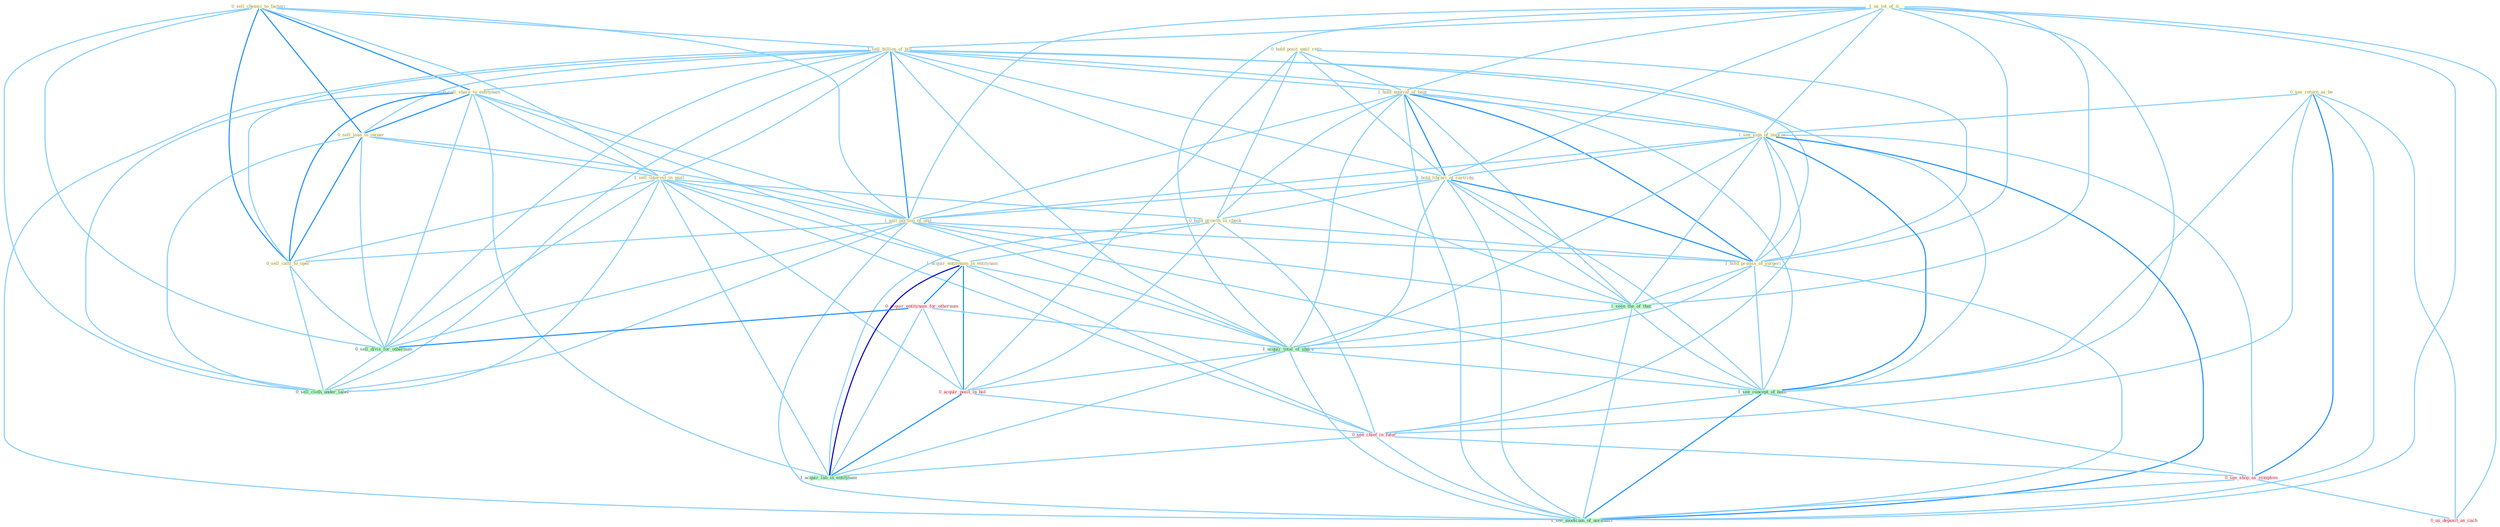 Graph G{ 
    node
    [shape=polygon,style=filled,width=.5,height=.06,color="#BDFCC9",fixedsize=true,fontsize=4,
    fontcolor="#2f4f4f"];
    {node
    [color="#ffffe0", fontcolor="#8b7d6b"] "0_sell_chemic_to_factori " "1_us_lot_of_it " "0_see_return_as_be " "0_hold_posit_until_retir " "1_sell_billion_of_bill " "1_hold_equival_of_hear " "1_see_sign_of_improv " "0_sell_share_to_entitynam " "1_hold_librari_of_cartridg " "0_sell_loan_to_owner " "1_sell_interest_in_mall " "1_sell_portion_of_unit " "0_hold_growth_in_check " "0_sell_cattl_to_oper " "1_hold_promis_of_surgeri " "1_acquir_entitynam_in_entitynam "}
{node [color="#fff0f5", fontcolor="#b22222"] "0_acquir_entitynam_for_othernum " "0_acquir_posit_in_bid " "0_see_chief_in_futur " "0_see_shop_as_symptom " "0_us_deposit_as_cach "}
edge [color="#B0E2FF"];

	"0_sell_chemic_to_factori " -- "1_sell_billion_of_bill " [w="1", color="#87cefa" ];
	"0_sell_chemic_to_factori " -- "0_sell_share_to_entitynam " [w="2", color="#1e90ff" , len=0.8];
	"0_sell_chemic_to_factori " -- "0_sell_loan_to_owner " [w="2", color="#1e90ff" , len=0.8];
	"0_sell_chemic_to_factori " -- "1_sell_interest_in_mall " [w="1", color="#87cefa" ];
	"0_sell_chemic_to_factori " -- "1_sell_portion_of_unit " [w="1", color="#87cefa" ];
	"0_sell_chemic_to_factori " -- "0_sell_cattl_to_oper " [w="2", color="#1e90ff" , len=0.8];
	"0_sell_chemic_to_factori " -- "0_sell_divis_for_othernum " [w="1", color="#87cefa" ];
	"0_sell_chemic_to_factori " -- "0_sell_cloth_under_label " [w="1", color="#87cefa" ];
	"1_us_lot_of_it " -- "1_sell_billion_of_bill " [w="1", color="#87cefa" ];
	"1_us_lot_of_it " -- "1_hold_equival_of_hear " [w="1", color="#87cefa" ];
	"1_us_lot_of_it " -- "1_see_sign_of_improv " [w="1", color="#87cefa" ];
	"1_us_lot_of_it " -- "1_hold_librari_of_cartridg " [w="1", color="#87cefa" ];
	"1_us_lot_of_it " -- "1_sell_portion_of_unit " [w="1", color="#87cefa" ];
	"1_us_lot_of_it " -- "1_hold_promis_of_surgeri " [w="1", color="#87cefa" ];
	"1_us_lot_of_it " -- "1_seen_the_of_that " [w="1", color="#87cefa" ];
	"1_us_lot_of_it " -- "1_acquir_total_of_share " [w="1", color="#87cefa" ];
	"1_us_lot_of_it " -- "1_see_concept_of_both " [w="1", color="#87cefa" ];
	"1_us_lot_of_it " -- "0_us_deposit_as_cach " [w="1", color="#87cefa" ];
	"1_us_lot_of_it " -- "1_see_modicum_of_normalci " [w="1", color="#87cefa" ];
	"0_see_return_as_be " -- "1_see_sign_of_improv " [w="1", color="#87cefa" ];
	"0_see_return_as_be " -- "1_see_concept_of_both " [w="1", color="#87cefa" ];
	"0_see_return_as_be " -- "0_see_chief_in_futur " [w="1", color="#87cefa" ];
	"0_see_return_as_be " -- "0_see_shop_as_symptom " [w="2", color="#1e90ff" , len=0.8];
	"0_see_return_as_be " -- "0_us_deposit_as_cach " [w="1", color="#87cefa" ];
	"0_see_return_as_be " -- "1_see_modicum_of_normalci " [w="1", color="#87cefa" ];
	"0_hold_posit_until_retir " -- "1_hold_equival_of_hear " [w="1", color="#87cefa" ];
	"0_hold_posit_until_retir " -- "1_hold_librari_of_cartridg " [w="1", color="#87cefa" ];
	"0_hold_posit_until_retir " -- "0_hold_growth_in_check " [w="1", color="#87cefa" ];
	"0_hold_posit_until_retir " -- "1_hold_promis_of_surgeri " [w="1", color="#87cefa" ];
	"0_hold_posit_until_retir " -- "0_acquir_posit_in_bid " [w="1", color="#87cefa" ];
	"1_sell_billion_of_bill " -- "1_hold_equival_of_hear " [w="1", color="#87cefa" ];
	"1_sell_billion_of_bill " -- "1_see_sign_of_improv " [w="1", color="#87cefa" ];
	"1_sell_billion_of_bill " -- "0_sell_share_to_entitynam " [w="1", color="#87cefa" ];
	"1_sell_billion_of_bill " -- "1_hold_librari_of_cartridg " [w="1", color="#87cefa" ];
	"1_sell_billion_of_bill " -- "0_sell_loan_to_owner " [w="1", color="#87cefa" ];
	"1_sell_billion_of_bill " -- "1_sell_interest_in_mall " [w="1", color="#87cefa" ];
	"1_sell_billion_of_bill " -- "1_sell_portion_of_unit " [w="2", color="#1e90ff" , len=0.8];
	"1_sell_billion_of_bill " -- "0_sell_cattl_to_oper " [w="1", color="#87cefa" ];
	"1_sell_billion_of_bill " -- "1_hold_promis_of_surgeri " [w="1", color="#87cefa" ];
	"1_sell_billion_of_bill " -- "1_seen_the_of_that " [w="1", color="#87cefa" ];
	"1_sell_billion_of_bill " -- "0_sell_divis_for_othernum " [w="1", color="#87cefa" ];
	"1_sell_billion_of_bill " -- "1_acquir_total_of_share " [w="1", color="#87cefa" ];
	"1_sell_billion_of_bill " -- "0_sell_cloth_under_label " [w="1", color="#87cefa" ];
	"1_sell_billion_of_bill " -- "1_see_concept_of_both " [w="1", color="#87cefa" ];
	"1_sell_billion_of_bill " -- "1_see_modicum_of_normalci " [w="1", color="#87cefa" ];
	"1_hold_equival_of_hear " -- "1_see_sign_of_improv " [w="1", color="#87cefa" ];
	"1_hold_equival_of_hear " -- "1_hold_librari_of_cartridg " [w="2", color="#1e90ff" , len=0.8];
	"1_hold_equival_of_hear " -- "1_sell_portion_of_unit " [w="1", color="#87cefa" ];
	"1_hold_equival_of_hear " -- "0_hold_growth_in_check " [w="1", color="#87cefa" ];
	"1_hold_equival_of_hear " -- "1_hold_promis_of_surgeri " [w="2", color="#1e90ff" , len=0.8];
	"1_hold_equival_of_hear " -- "1_seen_the_of_that " [w="1", color="#87cefa" ];
	"1_hold_equival_of_hear " -- "1_acquir_total_of_share " [w="1", color="#87cefa" ];
	"1_hold_equival_of_hear " -- "1_see_concept_of_both " [w="1", color="#87cefa" ];
	"1_hold_equival_of_hear " -- "1_see_modicum_of_normalci " [w="1", color="#87cefa" ];
	"1_see_sign_of_improv " -- "1_hold_librari_of_cartridg " [w="1", color="#87cefa" ];
	"1_see_sign_of_improv " -- "1_sell_portion_of_unit " [w="1", color="#87cefa" ];
	"1_see_sign_of_improv " -- "1_hold_promis_of_surgeri " [w="1", color="#87cefa" ];
	"1_see_sign_of_improv " -- "1_seen_the_of_that " [w="1", color="#87cefa" ];
	"1_see_sign_of_improv " -- "1_acquir_total_of_share " [w="1", color="#87cefa" ];
	"1_see_sign_of_improv " -- "1_see_concept_of_both " [w="2", color="#1e90ff" , len=0.8];
	"1_see_sign_of_improv " -- "0_see_chief_in_futur " [w="1", color="#87cefa" ];
	"1_see_sign_of_improv " -- "0_see_shop_as_symptom " [w="1", color="#87cefa" ];
	"1_see_sign_of_improv " -- "1_see_modicum_of_normalci " [w="2", color="#1e90ff" , len=0.8];
	"0_sell_share_to_entitynam " -- "0_sell_loan_to_owner " [w="2", color="#1e90ff" , len=0.8];
	"0_sell_share_to_entitynam " -- "1_sell_interest_in_mall " [w="1", color="#87cefa" ];
	"0_sell_share_to_entitynam " -- "1_sell_portion_of_unit " [w="1", color="#87cefa" ];
	"0_sell_share_to_entitynam " -- "0_sell_cattl_to_oper " [w="2", color="#1e90ff" , len=0.8];
	"0_sell_share_to_entitynam " -- "1_acquir_entitynam_in_entitynam " [w="1", color="#87cefa" ];
	"0_sell_share_to_entitynam " -- "0_sell_divis_for_othernum " [w="1", color="#87cefa" ];
	"0_sell_share_to_entitynam " -- "0_sell_cloth_under_label " [w="1", color="#87cefa" ];
	"0_sell_share_to_entitynam " -- "1_acquir_lab_in_entitynam " [w="1", color="#87cefa" ];
	"1_hold_librari_of_cartridg " -- "1_sell_portion_of_unit " [w="1", color="#87cefa" ];
	"1_hold_librari_of_cartridg " -- "0_hold_growth_in_check " [w="1", color="#87cefa" ];
	"1_hold_librari_of_cartridg " -- "1_hold_promis_of_surgeri " [w="2", color="#1e90ff" , len=0.8];
	"1_hold_librari_of_cartridg " -- "1_seen_the_of_that " [w="1", color="#87cefa" ];
	"1_hold_librari_of_cartridg " -- "1_acquir_total_of_share " [w="1", color="#87cefa" ];
	"1_hold_librari_of_cartridg " -- "1_see_concept_of_both " [w="1", color="#87cefa" ];
	"1_hold_librari_of_cartridg " -- "1_see_modicum_of_normalci " [w="1", color="#87cefa" ];
	"0_sell_loan_to_owner " -- "1_sell_interest_in_mall " [w="1", color="#87cefa" ];
	"0_sell_loan_to_owner " -- "1_sell_portion_of_unit " [w="1", color="#87cefa" ];
	"0_sell_loan_to_owner " -- "0_sell_cattl_to_oper " [w="2", color="#1e90ff" , len=0.8];
	"0_sell_loan_to_owner " -- "0_sell_divis_for_othernum " [w="1", color="#87cefa" ];
	"0_sell_loan_to_owner " -- "0_sell_cloth_under_label " [w="1", color="#87cefa" ];
	"1_sell_interest_in_mall " -- "1_sell_portion_of_unit " [w="1", color="#87cefa" ];
	"1_sell_interest_in_mall " -- "0_hold_growth_in_check " [w="1", color="#87cefa" ];
	"1_sell_interest_in_mall " -- "0_sell_cattl_to_oper " [w="1", color="#87cefa" ];
	"1_sell_interest_in_mall " -- "1_acquir_entitynam_in_entitynam " [w="1", color="#87cefa" ];
	"1_sell_interest_in_mall " -- "0_sell_divis_for_othernum " [w="1", color="#87cefa" ];
	"1_sell_interest_in_mall " -- "0_sell_cloth_under_label " [w="1", color="#87cefa" ];
	"1_sell_interest_in_mall " -- "0_acquir_posit_in_bid " [w="1", color="#87cefa" ];
	"1_sell_interest_in_mall " -- "0_see_chief_in_futur " [w="1", color="#87cefa" ];
	"1_sell_interest_in_mall " -- "1_acquir_lab_in_entitynam " [w="1", color="#87cefa" ];
	"1_sell_portion_of_unit " -- "0_sell_cattl_to_oper " [w="1", color="#87cefa" ];
	"1_sell_portion_of_unit " -- "1_hold_promis_of_surgeri " [w="1", color="#87cefa" ];
	"1_sell_portion_of_unit " -- "1_seen_the_of_that " [w="1", color="#87cefa" ];
	"1_sell_portion_of_unit " -- "0_sell_divis_for_othernum " [w="1", color="#87cefa" ];
	"1_sell_portion_of_unit " -- "1_acquir_total_of_share " [w="1", color="#87cefa" ];
	"1_sell_portion_of_unit " -- "0_sell_cloth_under_label " [w="1", color="#87cefa" ];
	"1_sell_portion_of_unit " -- "1_see_concept_of_both " [w="1", color="#87cefa" ];
	"1_sell_portion_of_unit " -- "1_see_modicum_of_normalci " [w="1", color="#87cefa" ];
	"0_hold_growth_in_check " -- "1_hold_promis_of_surgeri " [w="1", color="#87cefa" ];
	"0_hold_growth_in_check " -- "1_acquir_entitynam_in_entitynam " [w="1", color="#87cefa" ];
	"0_hold_growth_in_check " -- "0_acquir_posit_in_bid " [w="1", color="#87cefa" ];
	"0_hold_growth_in_check " -- "0_see_chief_in_futur " [w="1", color="#87cefa" ];
	"0_hold_growth_in_check " -- "1_acquir_lab_in_entitynam " [w="1", color="#87cefa" ];
	"0_sell_cattl_to_oper " -- "0_sell_divis_for_othernum " [w="1", color="#87cefa" ];
	"0_sell_cattl_to_oper " -- "0_sell_cloth_under_label " [w="1", color="#87cefa" ];
	"1_hold_promis_of_surgeri " -- "1_seen_the_of_that " [w="1", color="#87cefa" ];
	"1_hold_promis_of_surgeri " -- "1_acquir_total_of_share " [w="1", color="#87cefa" ];
	"1_hold_promis_of_surgeri " -- "1_see_concept_of_both " [w="1", color="#87cefa" ];
	"1_hold_promis_of_surgeri " -- "1_see_modicum_of_normalci " [w="1", color="#87cefa" ];
	"1_acquir_entitynam_in_entitynam " -- "0_acquir_entitynam_for_othernum " [w="2", color="#1e90ff" , len=0.8];
	"1_acquir_entitynam_in_entitynam " -- "1_acquir_total_of_share " [w="1", color="#87cefa" ];
	"1_acquir_entitynam_in_entitynam " -- "0_acquir_posit_in_bid " [w="2", color="#1e90ff" , len=0.8];
	"1_acquir_entitynam_in_entitynam " -- "0_see_chief_in_futur " [w="1", color="#87cefa" ];
	"1_acquir_entitynam_in_entitynam " -- "1_acquir_lab_in_entitynam " [w="3", color="#0000cd" , len=0.6];
	"0_acquir_entitynam_for_othernum " -- "0_sell_divis_for_othernum " [w="2", color="#1e90ff" , len=0.8];
	"0_acquir_entitynam_for_othernum " -- "1_acquir_total_of_share " [w="1", color="#87cefa" ];
	"0_acquir_entitynam_for_othernum " -- "0_acquir_posit_in_bid " [w="1", color="#87cefa" ];
	"0_acquir_entitynam_for_othernum " -- "1_acquir_lab_in_entitynam " [w="1", color="#87cefa" ];
	"1_seen_the_of_that " -- "1_acquir_total_of_share " [w="1", color="#87cefa" ];
	"1_seen_the_of_that " -- "1_see_concept_of_both " [w="1", color="#87cefa" ];
	"1_seen_the_of_that " -- "1_see_modicum_of_normalci " [w="1", color="#87cefa" ];
	"0_sell_divis_for_othernum " -- "0_sell_cloth_under_label " [w="1", color="#87cefa" ];
	"1_acquir_total_of_share " -- "0_acquir_posit_in_bid " [w="1", color="#87cefa" ];
	"1_acquir_total_of_share " -- "1_see_concept_of_both " [w="1", color="#87cefa" ];
	"1_acquir_total_of_share " -- "1_acquir_lab_in_entitynam " [w="1", color="#87cefa" ];
	"1_acquir_total_of_share " -- "1_see_modicum_of_normalci " [w="1", color="#87cefa" ];
	"0_acquir_posit_in_bid " -- "0_see_chief_in_futur " [w="1", color="#87cefa" ];
	"0_acquir_posit_in_bid " -- "1_acquir_lab_in_entitynam " [w="2", color="#1e90ff" , len=0.8];
	"1_see_concept_of_both " -- "0_see_chief_in_futur " [w="1", color="#87cefa" ];
	"1_see_concept_of_both " -- "0_see_shop_as_symptom " [w="1", color="#87cefa" ];
	"1_see_concept_of_both " -- "1_see_modicum_of_normalci " [w="2", color="#1e90ff" , len=0.8];
	"0_see_chief_in_futur " -- "0_see_shop_as_symptom " [w="1", color="#87cefa" ];
	"0_see_chief_in_futur " -- "1_acquir_lab_in_entitynam " [w="1", color="#87cefa" ];
	"0_see_chief_in_futur " -- "1_see_modicum_of_normalci " [w="1", color="#87cefa" ];
	"0_see_shop_as_symptom " -- "0_us_deposit_as_cach " [w="1", color="#87cefa" ];
	"0_see_shop_as_symptom " -- "1_see_modicum_of_normalci " [w="1", color="#87cefa" ];
}